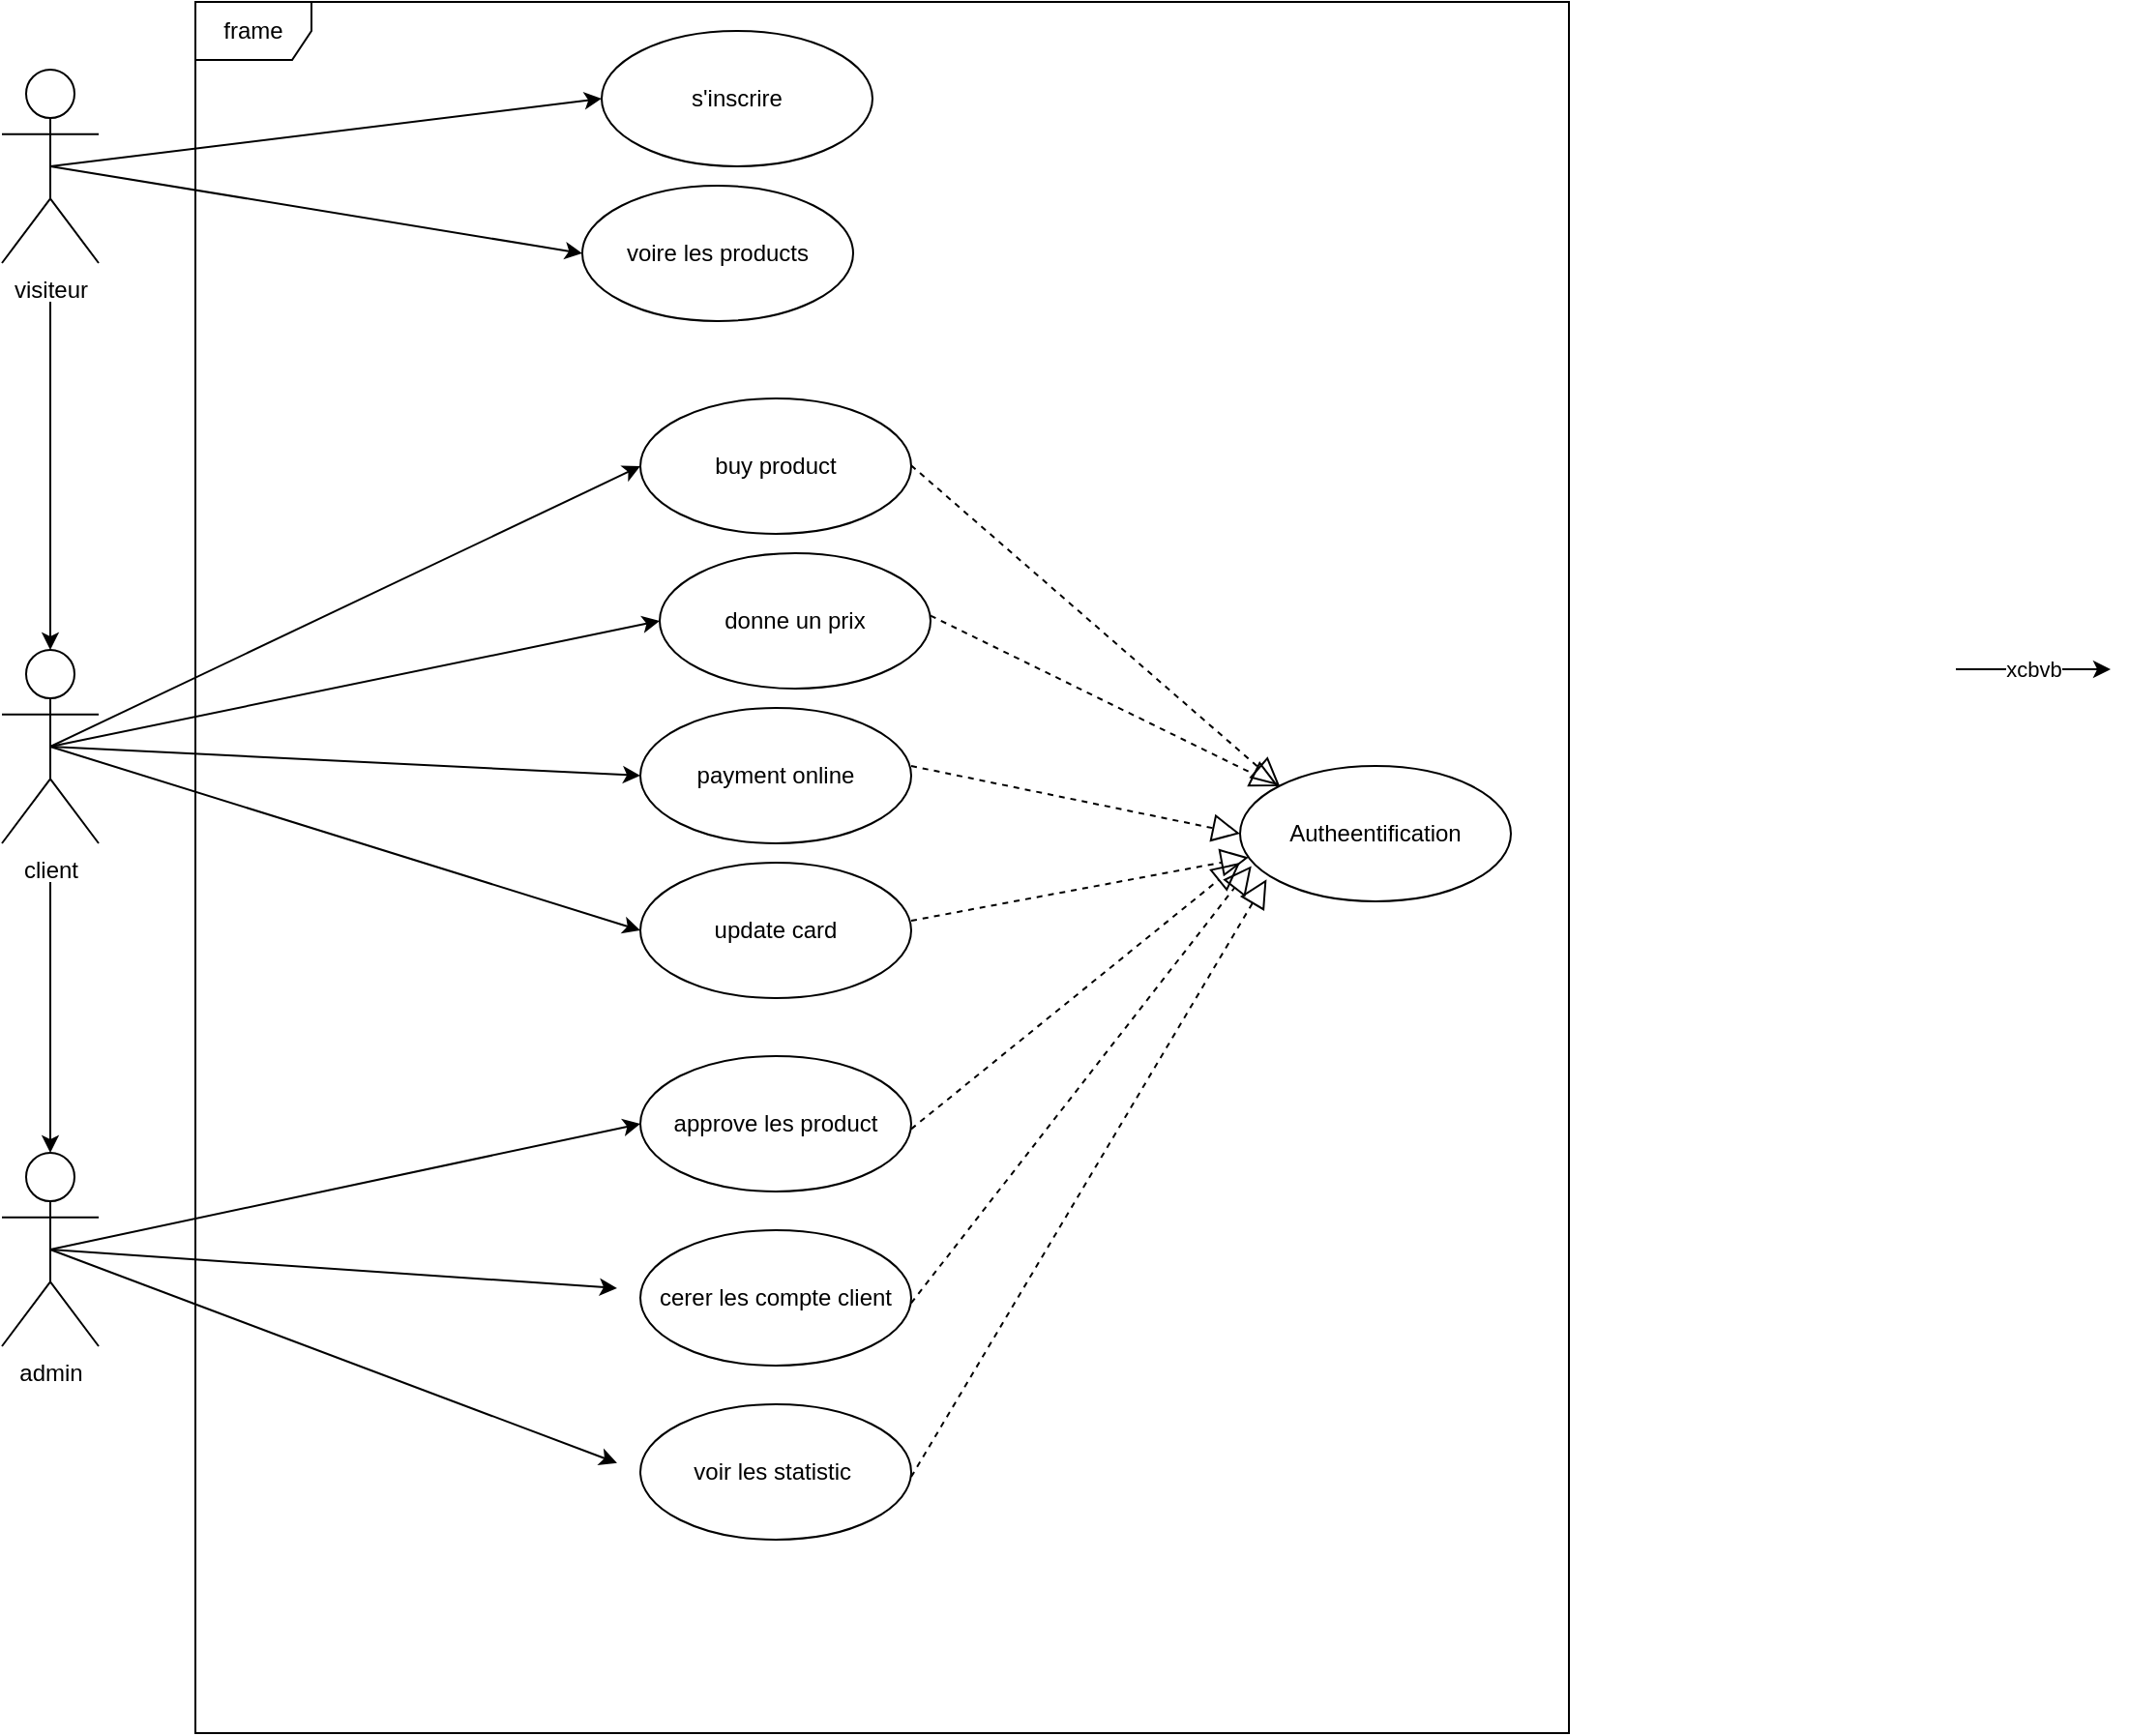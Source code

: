 <mxfile>
    <diagram id="-THV4Q9wroQZ8s0ajLZl" name="Page-1">
        <mxGraphModel dx="1440" dy="872" grid="1" gridSize="10" guides="1" tooltips="1" connect="1" arrows="1" fold="1" page="0" pageScale="1" pageWidth="850" pageHeight="1100" math="0" shadow="0">
            <root>
                <mxCell id="0"/>
                <mxCell id="1" parent="0"/>
                <mxCell id="2" value="frame" style="shape=umlFrame;whiteSpace=wrap;html=1;" parent="1" vertex="1">
                    <mxGeometry x="210" y="205" width="710" height="895" as="geometry"/>
                </mxCell>
                <mxCell id="4" style="edgeStyle=none;html=1;entryX=0.5;entryY=0;entryDx=0;entryDy=0;entryPerimeter=0;" parent="1" target="5" edge="1">
                    <mxGeometry relative="1" as="geometry">
                        <mxPoint x="135" y="450" as="targetPoint"/>
                        <mxPoint x="135" y="360" as="sourcePoint"/>
                    </mxGeometry>
                </mxCell>
                <mxCell id="13" style="edgeStyle=none;html=1;exitX=0.5;exitY=0.5;exitDx=0;exitDy=0;exitPerimeter=0;entryX=0;entryY=0.5;entryDx=0;entryDy=0;" parent="1" source="3" target="14" edge="1">
                    <mxGeometry relative="1" as="geometry"/>
                </mxCell>
                <mxCell id="15" style="edgeStyle=none;html=1;exitX=0.5;exitY=0.5;exitDx=0;exitDy=0;exitPerimeter=0;entryX=0;entryY=0.5;entryDx=0;entryDy=0;" parent="1" source="3" target="16" edge="1">
                    <mxGeometry relative="1" as="geometry"/>
                </mxCell>
                <mxCell id="3" value="visiteur" style="shape=umlActor;verticalLabelPosition=bottom;verticalAlign=top;html=1;" parent="1" vertex="1">
                    <mxGeometry x="110" y="240" width="50" height="100" as="geometry"/>
                </mxCell>
                <mxCell id="12" style="edgeStyle=none;html=1;entryX=0.5;entryY=0;entryDx=0;entryDy=0;entryPerimeter=0;" parent="1" target="7" edge="1">
                    <mxGeometry relative="1" as="geometry">
                        <mxPoint x="135" y="660" as="sourcePoint"/>
                        <mxPoint x="135" y="770" as="targetPoint"/>
                    </mxGeometry>
                </mxCell>
                <mxCell id="17" style="edgeStyle=none;html=1;exitX=0.5;exitY=0.5;exitDx=0;exitDy=0;exitPerimeter=0;entryX=0;entryY=0.5;entryDx=0;entryDy=0;" parent="1" source="5" target="18" edge="1">
                    <mxGeometry relative="1" as="geometry"/>
                </mxCell>
                <mxCell id="19" style="edgeStyle=none;html=1;exitX=0.5;exitY=0.5;exitDx=0;exitDy=0;exitPerimeter=0;entryX=0;entryY=0.5;entryDx=0;entryDy=0;" parent="1" source="5" target="20" edge="1">
                    <mxGeometry relative="1" as="geometry"/>
                </mxCell>
                <mxCell id="21" style="edgeStyle=none;html=1;exitX=0.5;exitY=0.5;exitDx=0;exitDy=0;exitPerimeter=0;entryX=0;entryY=0.5;entryDx=0;entryDy=0;" parent="1" source="5" target="22" edge="1">
                    <mxGeometry relative="1" as="geometry"/>
                </mxCell>
                <mxCell id="23" style="edgeStyle=none;html=1;exitX=0.5;exitY=0.5;exitDx=0;exitDy=0;exitPerimeter=0;entryX=0;entryY=0.5;entryDx=0;entryDy=0;" parent="1" source="5" target="24" edge="1">
                    <mxGeometry relative="1" as="geometry"/>
                </mxCell>
                <mxCell id="5" value="client" style="shape=umlActor;verticalLabelPosition=bottom;verticalAlign=top;html=1;" parent="1" vertex="1">
                    <mxGeometry x="110" y="540" width="50" height="100" as="geometry"/>
                </mxCell>
                <mxCell id="30" style="edgeStyle=none;html=1;exitX=0.5;exitY=0.5;exitDx=0;exitDy=0;exitPerimeter=0;entryX=0;entryY=0.5;entryDx=0;entryDy=0;" parent="1" source="7" target="31" edge="1">
                    <mxGeometry relative="1" as="geometry"/>
                </mxCell>
                <mxCell id="32" style="edgeStyle=none;html=1;exitX=0.5;exitY=0.5;exitDx=0;exitDy=0;exitPerimeter=0;entryX=0.307;entryY=0.743;entryDx=0;entryDy=0;entryPerimeter=0;" parent="1" source="7" target="2" edge="1">
                    <mxGeometry relative="1" as="geometry"/>
                </mxCell>
                <mxCell id="34" style="edgeStyle=none;html=1;exitX=0.5;exitY=0.5;exitDx=0;exitDy=0;exitPerimeter=0;entryX=0.307;entryY=0.844;entryDx=0;entryDy=0;entryPerimeter=0;" parent="1" source="7" target="2" edge="1">
                    <mxGeometry relative="1" as="geometry"/>
                </mxCell>
                <mxCell id="7" value="admin" style="shape=umlActor;verticalLabelPosition=bottom;verticalAlign=top;html=1;" parent="1" vertex="1">
                    <mxGeometry x="110" y="800" width="50" height="100" as="geometry"/>
                </mxCell>
                <mxCell id="14" value="s'inscrire" style="ellipse;whiteSpace=wrap;html=1;" parent="1" vertex="1">
                    <mxGeometry x="420" y="220" width="140" height="70" as="geometry"/>
                </mxCell>
                <mxCell id="16" value="voire les products" style="ellipse;whiteSpace=wrap;html=1;" parent="1" vertex="1">
                    <mxGeometry x="410" y="300" width="140" height="70" as="geometry"/>
                </mxCell>
                <mxCell id="18" value="buy product" style="ellipse;whiteSpace=wrap;html=1;" parent="1" vertex="1">
                    <mxGeometry x="440" y="410" width="140" height="70" as="geometry"/>
                </mxCell>
                <mxCell id="20" value="donne un prix" style="ellipse;whiteSpace=wrap;html=1;" parent="1" vertex="1">
                    <mxGeometry x="450" y="490" width="140" height="70" as="geometry"/>
                </mxCell>
                <mxCell id="22" value="payment online" style="ellipse;whiteSpace=wrap;html=1;" parent="1" vertex="1">
                    <mxGeometry x="440" y="570" width="140" height="70" as="geometry"/>
                </mxCell>
                <mxCell id="24" value="update card" style="ellipse;whiteSpace=wrap;html=1;" parent="1" vertex="1">
                    <mxGeometry x="440" y="650" width="140" height="70" as="geometry"/>
                </mxCell>
                <mxCell id="25" value="" style="endArrow=block;dashed=1;endFill=0;endSize=12;html=1;entryX=0;entryY=0;entryDx=0;entryDy=0;" parent="1" target="29" edge="1">
                    <mxGeometry width="160" relative="1" as="geometry">
                        <mxPoint x="580" y="444.62" as="sourcePoint"/>
                        <mxPoint x="740" y="444.62" as="targetPoint"/>
                    </mxGeometry>
                </mxCell>
                <mxCell id="26" value="" style="endArrow=block;dashed=1;endFill=0;endSize=12;html=1;" parent="1" target="29" edge="1">
                    <mxGeometry width="160" relative="1" as="geometry">
                        <mxPoint x="590" y="522.28" as="sourcePoint"/>
                        <mxPoint x="660" y="540" as="targetPoint"/>
                    </mxGeometry>
                </mxCell>
                <mxCell id="27" value="" style="endArrow=block;dashed=1;endFill=0;endSize=12;html=1;entryX=0;entryY=0.5;entryDx=0;entryDy=0;" parent="1" target="29" edge="1">
                    <mxGeometry width="160" relative="1" as="geometry">
                        <mxPoint x="580" y="600.0" as="sourcePoint"/>
                        <mxPoint x="650" y="540" as="targetPoint"/>
                    </mxGeometry>
                </mxCell>
                <mxCell id="28" value="" style="endArrow=block;dashed=1;endFill=0;endSize=12;html=1;" parent="1" target="29" edge="1">
                    <mxGeometry width="160" relative="1" as="geometry">
                        <mxPoint x="580" y="680.0" as="sourcePoint"/>
                        <mxPoint x="650" y="540" as="targetPoint"/>
                    </mxGeometry>
                </mxCell>
                <mxCell id="29" value="Autheentification" style="ellipse;whiteSpace=wrap;html=1;" parent="1" vertex="1">
                    <mxGeometry x="750" y="600" width="140" height="70" as="geometry"/>
                </mxCell>
                <mxCell id="31" value="approve les product" style="ellipse;whiteSpace=wrap;html=1;" parent="1" vertex="1">
                    <mxGeometry x="440" y="750" width="140" height="70" as="geometry"/>
                </mxCell>
                <mxCell id="33" value="cerer les compte client" style="ellipse;whiteSpace=wrap;html=1;" parent="1" vertex="1">
                    <mxGeometry x="440" y="840" width="140" height="70" as="geometry"/>
                </mxCell>
                <mxCell id="35" value="voir les statistic&amp;nbsp;" style="ellipse;whiteSpace=wrap;html=1;" parent="1" vertex="1">
                    <mxGeometry x="440" y="930" width="140" height="70" as="geometry"/>
                </mxCell>
                <mxCell id="36" value="" style="endArrow=block;dashed=1;endFill=0;endSize=12;html=1;entryX=0;entryY=0.714;entryDx=0;entryDy=0;entryPerimeter=0;" parent="1" target="29" edge="1">
                    <mxGeometry width="160" relative="1" as="geometry">
                        <mxPoint x="580" y="787.7" as="sourcePoint"/>
                        <mxPoint x="760" y="860" as="targetPoint"/>
                    </mxGeometry>
                </mxCell>
                <mxCell id="37" value="" style="endArrow=block;dashed=1;endFill=0;endSize=12;html=1;entryX=0.042;entryY=0.739;entryDx=0;entryDy=0;entryPerimeter=0;" parent="1" target="29" edge="1">
                    <mxGeometry width="160" relative="1" as="geometry">
                        <mxPoint x="580" y="877.68" as="sourcePoint"/>
                        <mxPoint x="759.75" y="900.0" as="targetPoint"/>
                    </mxGeometry>
                </mxCell>
                <mxCell id="38" value="" style="endArrow=block;dashed=1;endFill=0;endSize=12;html=1;entryX=0.098;entryY=0.838;entryDx=0;entryDy=0;entryPerimeter=0;" parent="1" target="29" edge="1">
                    <mxGeometry width="160" relative="1" as="geometry">
                        <mxPoint x="580" y="967.54" as="sourcePoint"/>
                        <mxPoint x="760.0" y="865" as="targetPoint"/>
                    </mxGeometry>
                </mxCell>
                <mxCell id="39" value="xcbvb" style="edgeStyle=none;orthogonalLoop=1;jettySize=auto;html=1;" edge="1" parent="1">
                    <mxGeometry width="80" relative="1" as="geometry">
                        <mxPoint x="1120" y="550" as="sourcePoint"/>
                        <mxPoint x="1200" y="550" as="targetPoint"/>
                        <Array as="points"/>
                    </mxGeometry>
                </mxCell>
            </root>
        </mxGraphModel>
    </diagram>
</mxfile>